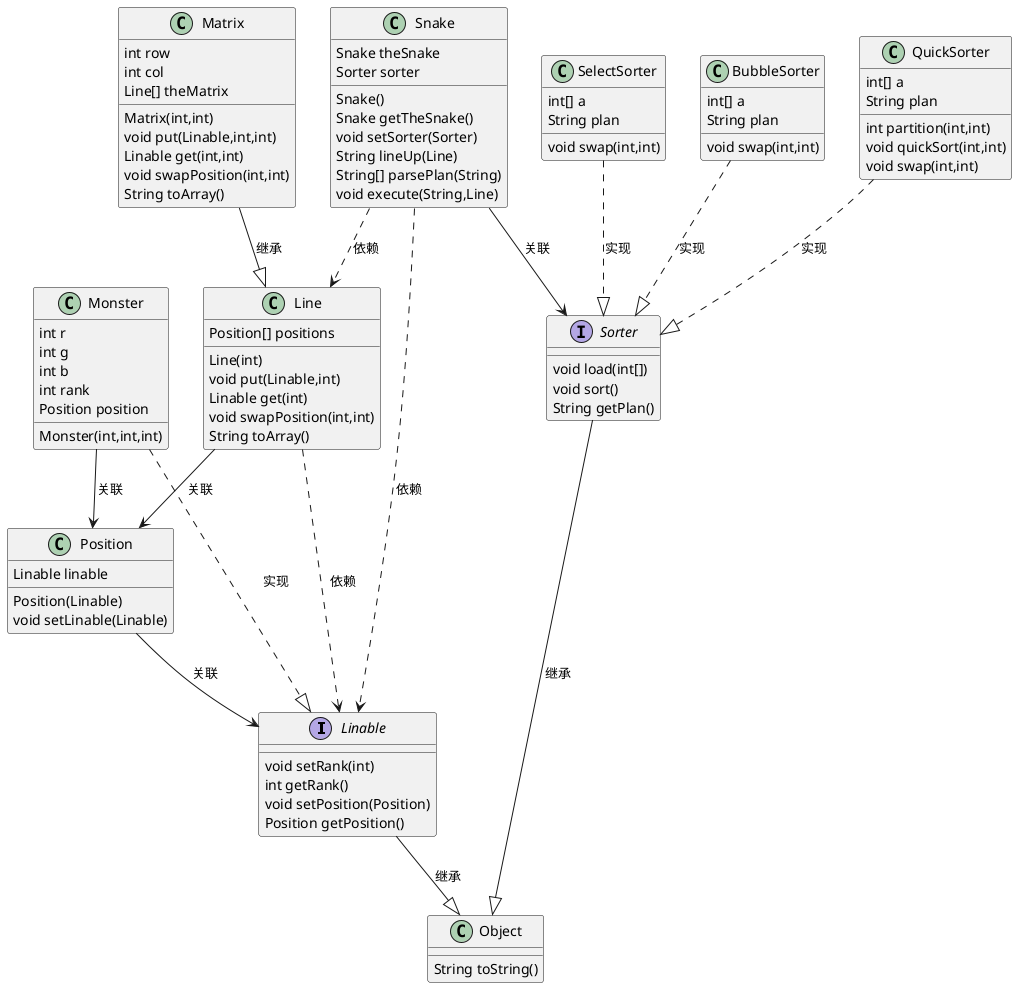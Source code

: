 @startuml


interface Linable{
    void setRank(int)
    int getRank()
    void setPosition(Position)
    Position getPosition()
}

class Position{
    Linable linable

    Position(Linable)
    void setLinable(Linable)
}

class Line{
    Position[] positions

    Line(int)
    void put(Linable,int)
    Linable get(int)
    void swapPosition(int,int)
    String toArray()
}

class Matrix{
    int row
    int col
    Line[] theMatrix

    Matrix(int,int)
    void put(Linable,int,int)
    Linable get(int,int)
    void swapPosition(int,int)
    String toArray()
}

class Snake{
    Snake theSnake
    Sorter sorter

    Snake()
    Snake getTheSnake()
    void setSorter(Sorter)
    String lineUp(Line)
    String[] parsePlan(String)
    void execute(String,Line)
}

class Monster{
    int r
    int g
    int b
    int rank
    Position position

    Monster(int,int,int)
}

interface Sorter{
    void load(int[])
    void sort()
    String getPlan()
}

class BubbleSorter{
    int[] a
    String plan

    void swap(int,int)
}

class QuickSorter{
    int[] a
    String plan

    int partition(int,int)
    void quickSort(int,int)
    void swap(int,int)
}


class SelectSorter{
    int[] a
    String plan

    void swap(int,int)
}

class Object{
    String toString()
}


Linable --|> Object: 继承

Line --> Position: 关联
Line ..> Linable: 依赖
Position --> Linable: 关联

Matrix --|> Line: 继承

Monster ..|> Linable: 实现
Monster --> Position: 关联

Snake --> Sorter: 关联
Snake ..> Line: 依赖
Snake ..> Linable: 依赖

BubbleSorter ..|> Sorter: 实现
QuickSorter ..|> Sorter: 实现
SelectSorter ..|> Sorter: 实现

Sorter --|> Object: 继承

@enduml